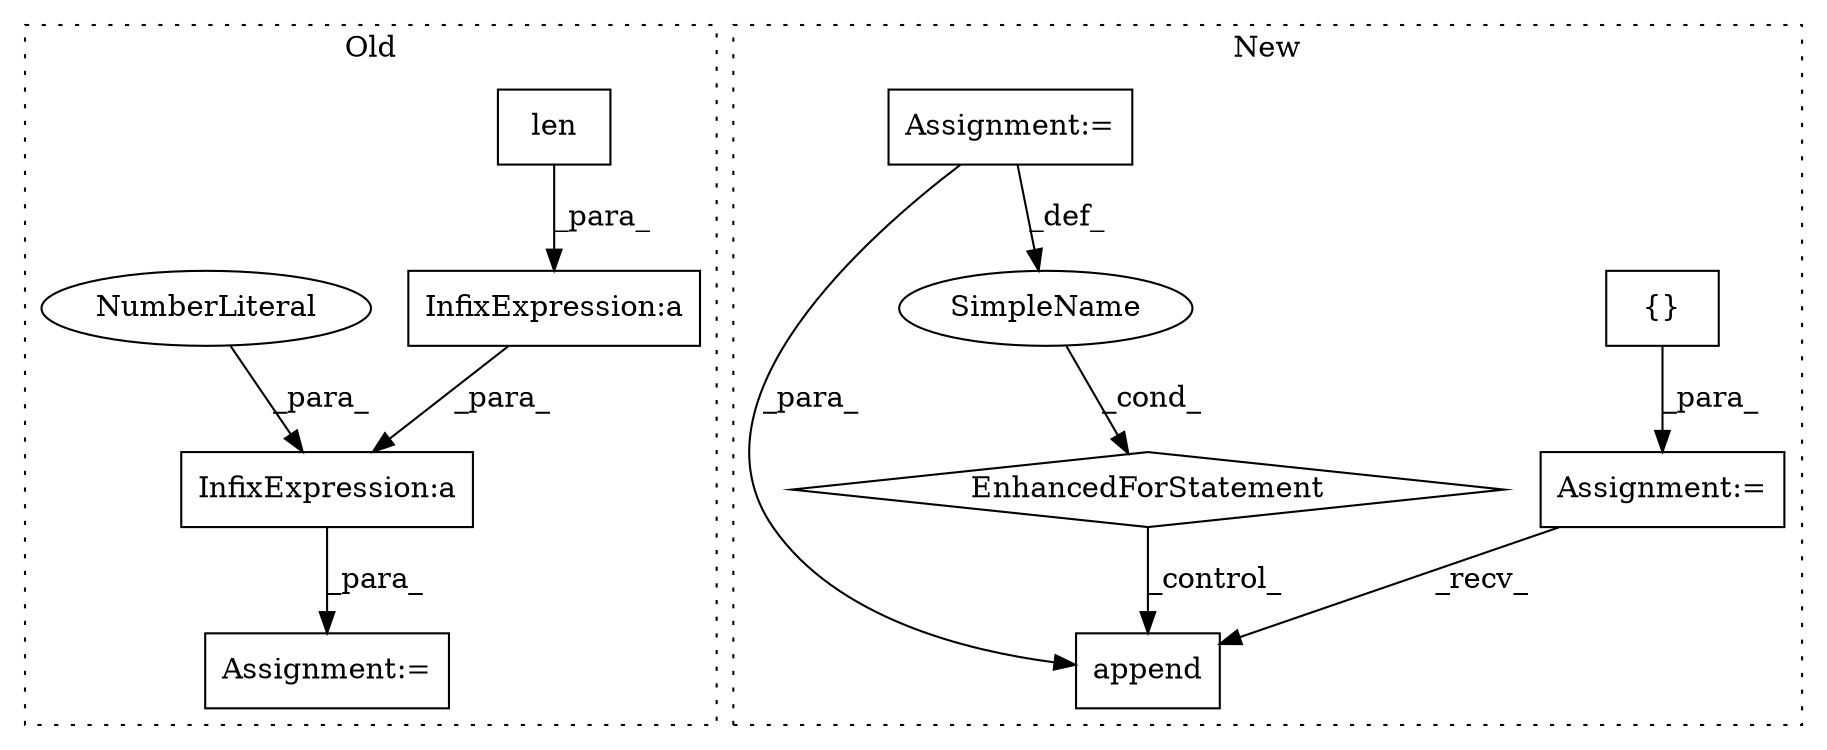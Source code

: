 digraph G {
subgraph cluster0 {
1 [label="len" a="32" s="2735,2743" l="4,1" shape="box"];
8 [label="Assignment:=" a="7" s="2683" l="1" shape="box"];
9 [label="InfixExpression:a" a="27" s="2745" l="3" shape="box"];
10 [label="NumberLiteral" a="34" s="2748" l="1" shape="ellipse"];
11 [label="InfixExpression:a" a="27" s="2732" l="3" shape="box"];
label = "Old";
style="dotted";
}
subgraph cluster1 {
2 [label="append" a="32" s="2398,2412" l="7,1" shape="box"];
3 [label="Assignment:=" a="7" s="2177" l="1" shape="box"];
4 [label="{}" a="4" s="2187,2189" l="1,1" shape="box"];
5 [label="EnhancedForStatement" a="70" s="2234,2371" l="65,2" shape="diamond"];
6 [label="Assignment:=" a="7" s="2234,2371" l="65,2" shape="box"];
7 [label="SimpleName" a="42" s="2335" l="1" shape="ellipse"];
label = "New";
style="dotted";
}
1 -> 11 [label="_para_"];
3 -> 2 [label="_recv_"];
4 -> 3 [label="_para_"];
5 -> 2 [label="_control_"];
6 -> 2 [label="_para_"];
6 -> 7 [label="_def_"];
7 -> 5 [label="_cond_"];
9 -> 8 [label="_para_"];
10 -> 9 [label="_para_"];
11 -> 9 [label="_para_"];
}